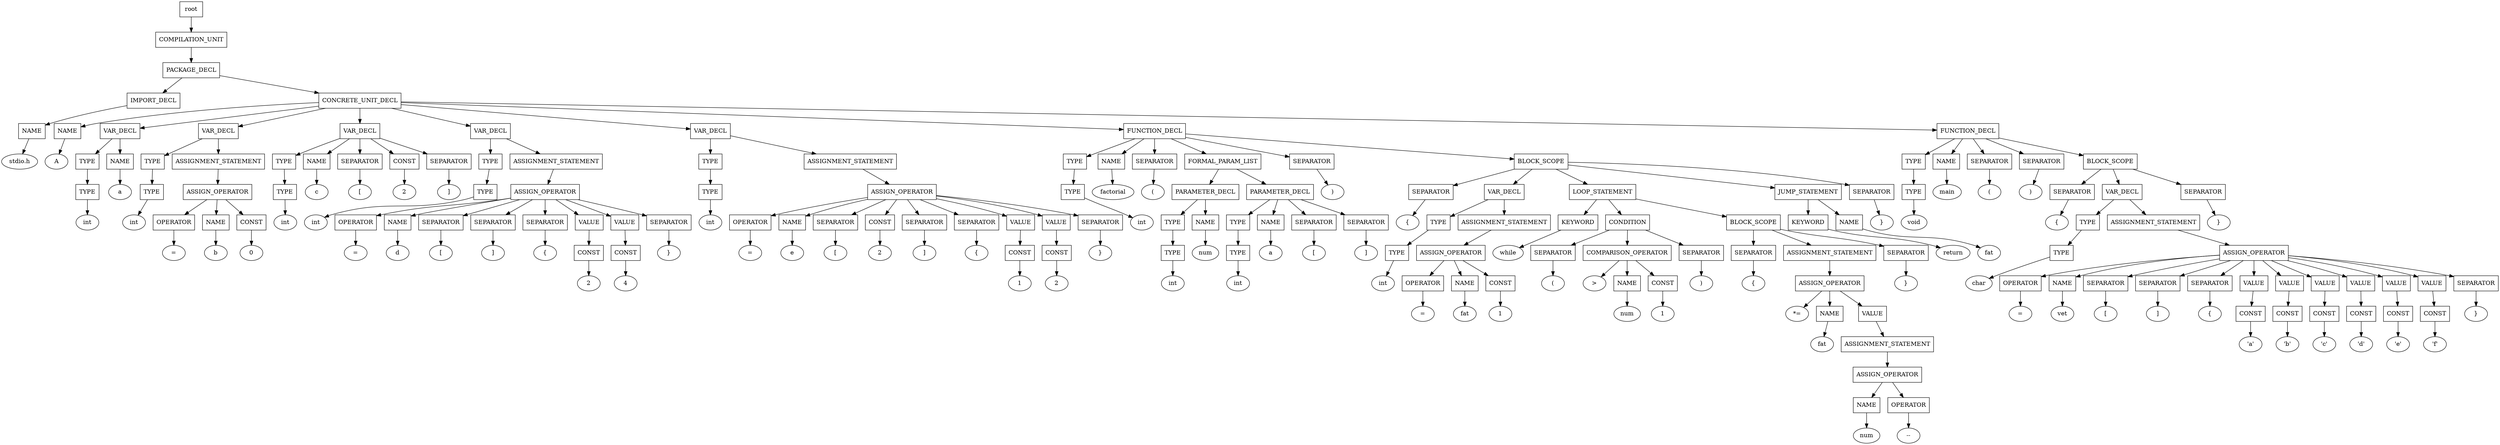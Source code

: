 digraph G {
	splines="TRUE";
	n_0 [label="root", shape="rectangle"]
	n_0 -> n_1
	n_1 [label="COMPILATION_UNIT", shape="rectangle"]
	n_1 -> n_2
	n_2 [label="PACKAGE_DECL", shape="rectangle"]
	n_2 -> n_3
	n_3 [label="IMPORT_DECL", shape="rectangle"]
	n_3 -> n_5
	n_5 [label="NAME", shape="rectangle"]
	n_5 -> n_14
	n_14 [label="stdio.h", shape="ellipse"]
	n_2 -> n_4
	n_4 [label="CONCRETE_UNIT_DECL", shape="rectangle"]
	n_4 -> n_6
	n_6 [label="NAME", shape="rectangle"]
	n_6 -> n_15
	n_15 [label="A", shape="ellipse"]
	n_4 -> n_7
	n_7 [label="VAR_DECL", shape="rectangle"]
	n_7 -> n_16
	n_16 [label="TYPE", shape="rectangle"]
	n_16 -> n_40
	n_40 [label="TYPE", shape="rectangle"]
	n_40 -> n_71
	n_71 [label="int", shape="ellipse"]
	n_7 -> n_17
	n_17 [label="NAME", shape="rectangle"]
	n_17 -> n_41
	n_41 [label="a", shape="ellipse"]
	n_4 -> n_8
	n_8 [label="VAR_DECL", shape="rectangle"]
	n_8 -> n_18
	n_18 [label="TYPE", shape="rectangle"]
	n_18 -> n_42
	n_42 [label="TYPE", shape="rectangle"]
	n_42 -> n_72
	n_72 [label="int", shape="ellipse"]
	n_8 -> n_19
	n_19 [label="ASSIGNMENT_STATEMENT", shape="rectangle"]
	n_19 -> n_43
	n_43 [label="ASSIGN_OPERATOR", shape="rectangle"]
	n_43 -> n_73
	n_73 [label="OPERATOR", shape="rectangle"]
	n_73 -> n_117
	n_117 [label="=", shape="ellipse"]
	n_43 -> n_74
	n_74 [label="NAME", shape="rectangle"]
	n_74 -> n_118
	n_118 [label="b", shape="ellipse"]
	n_43 -> n_75
	n_75 [label="CONST", shape="rectangle"]
	n_75 -> n_119
	n_119 [label="0", shape="ellipse"]
	n_4 -> n_9
	n_9 [label="VAR_DECL", shape="rectangle"]
	n_9 -> n_20
	n_20 [label="TYPE", shape="rectangle"]
	n_20 -> n_44
	n_44 [label="TYPE", shape="rectangle"]
	n_44 -> n_76
	n_76 [label="int", shape="ellipse"]
	n_9 -> n_21
	n_21 [label="NAME", shape="rectangle"]
	n_21 -> n_45
	n_45 [label="c", shape="ellipse"]
	n_9 -> n_22
	n_22 [label="SEPARATOR", shape="rectangle"]
	n_22 -> n_46
	n_46 [label="[", shape="ellipse"]
	n_9 -> n_23
	n_23 [label="CONST", shape="rectangle"]
	n_23 -> n_47
	n_47 [label="2", shape="ellipse"]
	n_9 -> n_24
	n_24 [label="SEPARATOR", shape="rectangle"]
	n_24 -> n_48
	n_48 [label="]", shape="ellipse"]
	n_4 -> n_10
	n_10 [label="VAR_DECL", shape="rectangle"]
	n_10 -> n_25
	n_25 [label="TYPE", shape="rectangle"]
	n_25 -> n_49
	n_49 [label="TYPE", shape="rectangle"]
	n_49 -> n_77
	n_77 [label="int", shape="ellipse"]
	n_10 -> n_26
	n_26 [label="ASSIGNMENT_STATEMENT", shape="rectangle"]
	n_26 -> n_50
	n_50 [label="ASSIGN_OPERATOR", shape="rectangle"]
	n_50 -> n_78
	n_78 [label="OPERATOR", shape="rectangle"]
	n_78 -> n_120
	n_120 [label="=", shape="ellipse"]
	n_50 -> n_79
	n_79 [label="NAME", shape="rectangle"]
	n_79 -> n_121
	n_121 [label="d", shape="ellipse"]
	n_50 -> n_80
	n_80 [label="SEPARATOR", shape="rectangle"]
	n_80 -> n_122
	n_122 [label="[", shape="ellipse"]
	n_50 -> n_81
	n_81 [label="SEPARATOR", shape="rectangle"]
	n_81 -> n_123
	n_123 [label="]", shape="ellipse"]
	n_50 -> n_82
	n_82 [label="SEPARATOR", shape="rectangle"]
	n_82 -> n_124
	n_124 [label="{", shape="ellipse"]
	n_50 -> n_83
	n_83 [label="VALUE", shape="rectangle"]
	n_83 -> n_125
	n_125 [label="CONST", shape="rectangle"]
	n_125 -> n_156
	n_156 [label="2", shape="ellipse"]
	n_50 -> n_84
	n_84 [label="VALUE", shape="rectangle"]
	n_84 -> n_126
	n_126 [label="CONST", shape="rectangle"]
	n_126 -> n_157
	n_157 [label="4", shape="ellipse"]
	n_50 -> n_85
	n_85 [label="SEPARATOR", shape="rectangle"]
	n_85 -> n_127
	n_127 [label="}", shape="ellipse"]
	n_4 -> n_11
	n_11 [label="VAR_DECL", shape="rectangle"]
	n_11 -> n_27
	n_27 [label="TYPE", shape="rectangle"]
	n_27 -> n_51
	n_51 [label="TYPE", shape="rectangle"]
	n_51 -> n_86
	n_86 [label="int", shape="ellipse"]
	n_11 -> n_28
	n_28 [label="ASSIGNMENT_STATEMENT", shape="rectangle"]
	n_28 -> n_52
	n_52 [label="ASSIGN_OPERATOR", shape="rectangle"]
	n_52 -> n_87
	n_87 [label="OPERATOR", shape="rectangle"]
	n_87 -> n_128
	n_128 [label="=", shape="ellipse"]
	n_52 -> n_88
	n_88 [label="NAME", shape="rectangle"]
	n_88 -> n_129
	n_129 [label="e", shape="ellipse"]
	n_52 -> n_89
	n_89 [label="SEPARATOR", shape="rectangle"]
	n_89 -> n_130
	n_130 [label="[", shape="ellipse"]
	n_52 -> n_90
	n_90 [label="CONST", shape="rectangle"]
	n_90 -> n_131
	n_131 [label="2", shape="ellipse"]
	n_52 -> n_91
	n_91 [label="SEPARATOR", shape="rectangle"]
	n_91 -> n_132
	n_132 [label="]", shape="ellipse"]
	n_52 -> n_92
	n_92 [label="SEPARATOR", shape="rectangle"]
	n_92 -> n_133
	n_133 [label="{", shape="ellipse"]
	n_52 -> n_93
	n_93 [label="VALUE", shape="rectangle"]
	n_93 -> n_134
	n_134 [label="CONST", shape="rectangle"]
	n_134 -> n_158
	n_158 [label="1", shape="ellipse"]
	n_52 -> n_94
	n_94 [label="VALUE", shape="rectangle"]
	n_94 -> n_135
	n_135 [label="CONST", shape="rectangle"]
	n_135 -> n_159
	n_159 [label="2", shape="ellipse"]
	n_52 -> n_95
	n_95 [label="SEPARATOR", shape="rectangle"]
	n_95 -> n_136
	n_136 [label="}", shape="ellipse"]
	n_4 -> n_12
	n_12 [label="FUNCTION_DECL", shape="rectangle"]
	n_12 -> n_29
	n_29 [label="TYPE", shape="rectangle"]
	n_29 -> n_53
	n_53 [label="TYPE", shape="rectangle"]
	n_53 -> n_96
	n_96 [label="int", shape="ellipse"]
	n_12 -> n_30
	n_30 [label="NAME", shape="rectangle"]
	n_30 -> n_54
	n_54 [label="factorial", shape="ellipse"]
	n_12 -> n_31
	n_31 [label="SEPARATOR", shape="rectangle"]
	n_31 -> n_55
	n_55 [label="(", shape="ellipse"]
	n_12 -> n_32
	n_32 [label="FORMAL_PARAM_LIST", shape="rectangle"]
	n_32 -> n_56
	n_56 [label="PARAMETER_DECL", shape="rectangle"]
	n_56 -> n_97
	n_97 [label="TYPE", shape="rectangle"]
	n_97 -> n_137
	n_137 [label="TYPE", shape="rectangle"]
	n_137 -> n_160
	n_160 [label="int", shape="ellipse"]
	n_56 -> n_98
	n_98 [label="NAME", shape="rectangle"]
	n_98 -> n_138
	n_138 [label="num", shape="ellipse"]
	n_32 -> n_57
	n_57 [label="PARAMETER_DECL", shape="rectangle"]
	n_57 -> n_99
	n_99 [label="TYPE", shape="rectangle"]
	n_99 -> n_139
	n_139 [label="TYPE", shape="rectangle"]
	n_139 -> n_161
	n_161 [label="int", shape="ellipse"]
	n_57 -> n_100
	n_100 [label="NAME", shape="rectangle"]
	n_100 -> n_140
	n_140 [label="a", shape="ellipse"]
	n_57 -> n_101
	n_101 [label="SEPARATOR", shape="rectangle"]
	n_101 -> n_141
	n_141 [label="[", shape="ellipse"]
	n_57 -> n_102
	n_102 [label="SEPARATOR", shape="rectangle"]
	n_102 -> n_142
	n_142 [label="]", shape="ellipse"]
	n_12 -> n_33
	n_33 [label="SEPARATOR", shape="rectangle"]
	n_33 -> n_58
	n_58 [label=")", shape="ellipse"]
	n_12 -> n_34
	n_34 [label="BLOCK_SCOPE", shape="rectangle"]
	n_34 -> n_59
	n_59 [label="SEPARATOR", shape="rectangle"]
	n_59 -> n_103
	n_103 [label="{", shape="ellipse"]
	n_34 -> n_60
	n_60 [label="VAR_DECL", shape="rectangle"]
	n_60 -> n_104
	n_104 [label="TYPE", shape="rectangle"]
	n_104 -> n_143
	n_143 [label="TYPE", shape="rectangle"]
	n_143 -> n_162
	n_162 [label="int", shape="ellipse"]
	n_60 -> n_105
	n_105 [label="ASSIGNMENT_STATEMENT", shape="rectangle"]
	n_105 -> n_144
	n_144 [label="ASSIGN_OPERATOR", shape="rectangle"]
	n_144 -> n_163
	n_163 [label="OPERATOR", shape="rectangle"]
	n_163 -> n_187
	n_187 [label="=", shape="ellipse"]
	n_144 -> n_164
	n_164 [label="NAME", shape="rectangle"]
	n_164 -> n_188
	n_188 [label="fat", shape="ellipse"]
	n_144 -> n_165
	n_165 [label="CONST", shape="rectangle"]
	n_165 -> n_189
	n_189 [label="1", shape="ellipse"]
	n_34 -> n_61
	n_61 [label="LOOP_STATEMENT", shape="rectangle"]
	n_61 -> n_106
	n_106 [label="KEYWORD", shape="rectangle"]
	n_106 -> n_145
	n_145 [label="while", shape="ellipse"]
	n_61 -> n_107
	n_107 [label="CONDITION", shape="rectangle"]
	n_107 -> n_146
	n_146 [label="SEPARATOR", shape="rectangle"]
	n_146 -> n_166
	n_166 [label="(", shape="ellipse"]
	n_107 -> n_147
	n_147 [label="COMPARISON_OPERATOR", shape="rectangle"]
	n_147 -> n_167
	n_167 [label=">", shape="ellipse"]
	n_147 -> n_168
	n_168 [label="NAME", shape="rectangle"]
	n_168 -> n_190
	n_190 [label="num", shape="ellipse"]
	n_147 -> n_169
	n_169 [label="CONST", shape="rectangle"]
	n_169 -> n_191
	n_191 [label="1", shape="ellipse"]
	n_107 -> n_148
	n_148 [label="SEPARATOR", shape="rectangle"]
	n_148 -> n_170
	n_170 [label=")", shape="ellipse"]
	n_61 -> n_108
	n_108 [label="BLOCK_SCOPE", shape="rectangle"]
	n_108 -> n_149
	n_149 [label="SEPARATOR", shape="rectangle"]
	n_149 -> n_171
	n_171 [label="{", shape="ellipse"]
	n_108 -> n_150
	n_150 [label="ASSIGNMENT_STATEMENT", shape="rectangle"]
	n_150 -> n_172
	n_172 [label="ASSIGN_OPERATOR", shape="rectangle"]
	n_172 -> n_192
	n_192 [label="*=", shape="ellipse"]
	n_172 -> n_193
	n_193 [label="NAME", shape="rectangle"]
	n_193 -> n_207
	n_207 [label="fat", shape="ellipse"]
	n_172 -> n_194
	n_194 [label="VALUE", shape="rectangle"]
	n_194 -> n_208
	n_208 [label="ASSIGNMENT_STATEMENT", shape="rectangle"]
	n_208 -> n_215
	n_215 [label="ASSIGN_OPERATOR", shape="rectangle"]
	n_215 -> n_216
	n_216 [label="NAME", shape="rectangle"]
	n_216 -> n_218
	n_218 [label="num", shape="ellipse"]
	n_215 -> n_217
	n_217 [label="OPERATOR", shape="rectangle"]
	n_217 -> n_219
	n_219 [label="--", shape="ellipse"]
	n_108 -> n_151
	n_151 [label="SEPARATOR", shape="rectangle"]
	n_151 -> n_173
	n_173 [label="}", shape="ellipse"]
	n_34 -> n_62
	n_62 [label="JUMP_STATEMENT", shape="rectangle"]
	n_62 -> n_109
	n_109 [label="KEYWORD", shape="rectangle"]
	n_109 -> n_152
	n_152 [label="return", shape="ellipse"]
	n_62 -> n_110
	n_110 [label="NAME", shape="rectangle"]
	n_110 -> n_153
	n_153 [label="fat", shape="ellipse"]
	n_34 -> n_63
	n_63 [label="SEPARATOR", shape="rectangle"]
	n_63 -> n_111
	n_111 [label="}", shape="ellipse"]
	n_4 -> n_13
	n_13 [label="FUNCTION_DECL", shape="rectangle"]
	n_13 -> n_35
	n_35 [label="TYPE", shape="rectangle"]
	n_35 -> n_64
	n_64 [label="TYPE", shape="rectangle"]
	n_64 -> n_112
	n_112 [label="void", shape="ellipse"]
	n_13 -> n_36
	n_36 [label="NAME", shape="rectangle"]
	n_36 -> n_65
	n_65 [label="main", shape="ellipse"]
	n_13 -> n_37
	n_37 [label="SEPARATOR", shape="rectangle"]
	n_37 -> n_66
	n_66 [label="(", shape="ellipse"]
	n_13 -> n_38
	n_38 [label="SEPARATOR", shape="rectangle"]
	n_38 -> n_67
	n_67 [label=")", shape="ellipse"]
	n_13 -> n_39
	n_39 [label="BLOCK_SCOPE", shape="rectangle"]
	n_39 -> n_68
	n_68 [label="SEPARATOR", shape="rectangle"]
	n_68 -> n_113
	n_113 [label="{", shape="ellipse"]
	n_39 -> n_69
	n_69 [label="VAR_DECL", shape="rectangle"]
	n_69 -> n_114
	n_114 [label="TYPE", shape="rectangle"]
	n_114 -> n_154
	n_154 [label="TYPE", shape="rectangle"]
	n_154 -> n_174
	n_174 [label="char", shape="ellipse"]
	n_69 -> n_115
	n_115 [label="ASSIGNMENT_STATEMENT", shape="rectangle"]
	n_115 -> n_155
	n_155 [label="ASSIGN_OPERATOR", shape="rectangle"]
	n_155 -> n_175
	n_175 [label="OPERATOR", shape="rectangle"]
	n_175 -> n_195
	n_195 [label="=", shape="ellipse"]
	n_155 -> n_176
	n_176 [label="NAME", shape="rectangle"]
	n_176 -> n_196
	n_196 [label="vet", shape="ellipse"]
	n_155 -> n_177
	n_177 [label="SEPARATOR", shape="rectangle"]
	n_177 -> n_197
	n_197 [label="[", shape="ellipse"]
	n_155 -> n_178
	n_178 [label="SEPARATOR", shape="rectangle"]
	n_178 -> n_198
	n_198 [label="]", shape="ellipse"]
	n_155 -> n_179
	n_179 [label="SEPARATOR", shape="rectangle"]
	n_179 -> n_199
	n_199 [label="{", shape="ellipse"]
	n_155 -> n_180
	n_180 [label="VALUE", shape="rectangle"]
	n_180 -> n_200
	n_200 [label="CONST", shape="rectangle"]
	n_200 -> n_209
	n_209 [label="'a'", shape="ellipse"]
	n_155 -> n_181
	n_181 [label="VALUE", shape="rectangle"]
	n_181 -> n_201
	n_201 [label="CONST", shape="rectangle"]
	n_201 -> n_210
	n_210 [label="'b'", shape="ellipse"]
	n_155 -> n_182
	n_182 [label="VALUE", shape="rectangle"]
	n_182 -> n_202
	n_202 [label="CONST", shape="rectangle"]
	n_202 -> n_211
	n_211 [label="'c'", shape="ellipse"]
	n_155 -> n_183
	n_183 [label="VALUE", shape="rectangle"]
	n_183 -> n_203
	n_203 [label="CONST", shape="rectangle"]
	n_203 -> n_212
	n_212 [label="'d'", shape="ellipse"]
	n_155 -> n_184
	n_184 [label="VALUE", shape="rectangle"]
	n_184 -> n_204
	n_204 [label="CONST", shape="rectangle"]
	n_204 -> n_213
	n_213 [label="'e'", shape="ellipse"]
	n_155 -> n_185
	n_185 [label="VALUE", shape="rectangle"]
	n_185 -> n_205
	n_205 [label="CONST", shape="rectangle"]
	n_205 -> n_214
	n_214 [label="'f'", shape="ellipse"]
	n_155 -> n_186
	n_186 [label="SEPARATOR", shape="rectangle"]
	n_186 -> n_206
	n_206 [label="}", shape="ellipse"]
	n_39 -> n_70
	n_70 [label="SEPARATOR", shape="rectangle"]
	n_70 -> n_116
	n_116 [label="}", shape="ellipse"]
}